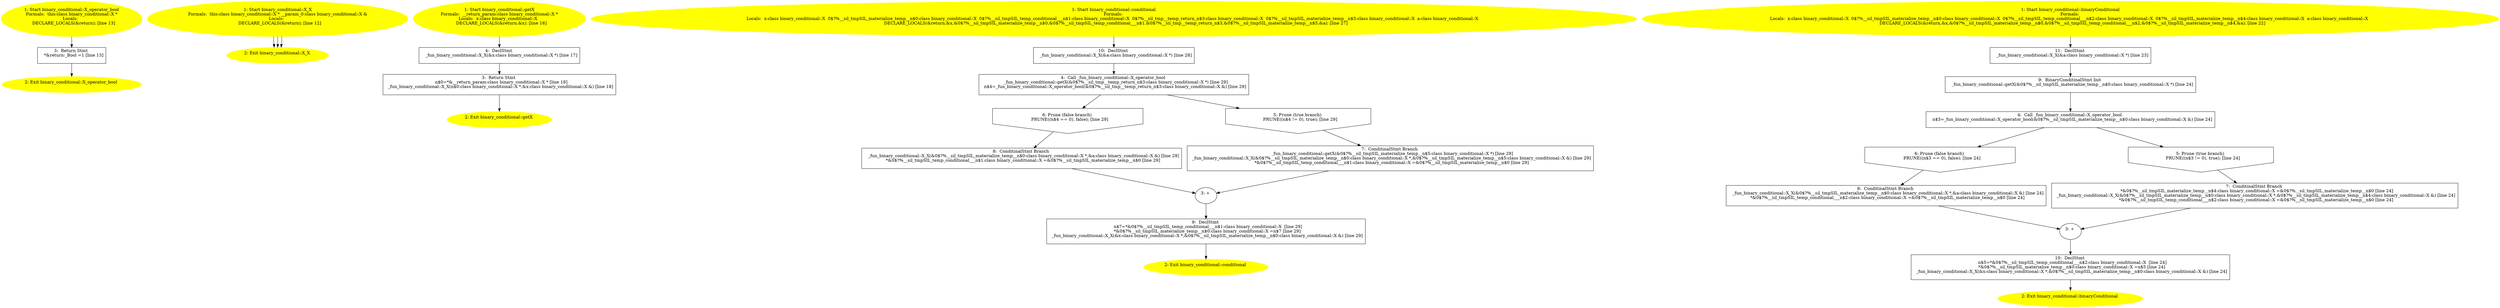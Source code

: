 /* @generated */
digraph iCFG {
"binary_conditional::X_operator_bool3" [label="3:  Return Stmt \n   *&return:_Bool =1 [line 13]\n " shape="box"]
	

	 "binary_conditional::X_operator_bool3" -> "binary_conditional::X_operator_bool2" ;
"binary_conditional::X_operator_bool2" [label="2: Exit binary_conditional::X_operator_bool \n  " color=yellow style=filled]
	

"binary_conditional::X_operator_bool1" [label="1: Start binary_conditional::X_operator_bool\nFormals:  this:class binary_conditional::X *\nLocals:  \n   DECLARE_LOCALS(&return); [line 13]\n " color=yellow style=filled]
	

	 "binary_conditional::X_operator_bool1" -> "binary_conditional::X_operator_bool3" ;
"binary_conditional::X_X2" [label="2: Exit binary_conditional::X_X \n  " color=yellow style=filled]
	

"binary_conditional::X_X1" [label="1: Start binary_conditional::X_X\nFormals:  this:class binary_conditional::X * __param_0:class binary_conditional::X &\nLocals:  \n   DECLARE_LOCALS(&return); [line 12]\n " color=yellow style=filled]
	

	 "binary_conditional::X_X1" -> "binary_conditional::X_X2" ;
"binary_conditional::getX4" [label="4:  DeclStmt \n   _fun_binary_conditional::X_X(&x:class binary_conditional::X *) [line 17]\n " shape="box"]
	

	 "binary_conditional::getX4" -> "binary_conditional::getX3" ;
"binary_conditional::getX3" [label="3:  Return Stmt \n   n$0=*&__return_param:class binary_conditional::X * [line 18]\n  _fun_binary_conditional::X_X(n$0:class binary_conditional::X *,&x:class binary_conditional::X &) [line 18]\n " shape="box"]
	

	 "binary_conditional::getX3" -> "binary_conditional::getX2" ;
"binary_conditional::getX2" [label="2: Exit binary_conditional::getX \n  " color=yellow style=filled]
	

"binary_conditional::getX1" [label="1: Start binary_conditional::getX\nFormals:  __return_param:class binary_conditional::X *\nLocals:  x:class binary_conditional::X  \n   DECLARE_LOCALS(&return,&x); [line 16]\n " color=yellow style=filled]
	

	 "binary_conditional::getX1" -> "binary_conditional::getX4" ;
"binary_conditional::X_X2" [label="2: Exit binary_conditional::X_X \n  " color=yellow style=filled]
	

"binary_conditional::X_X1" [label="1: Start binary_conditional::X_X\nFormals:  this:class binary_conditional::X *\nLocals:  \n   DECLARE_LOCALS(&return); [line 12]\n " color=yellow style=filled]
	

	 "binary_conditional::X_X1" -> "binary_conditional::X_X2" ;
"binary_conditional::conditional10" [label="10:  DeclStmt \n   _fun_binary_conditional::X_X(&a:class binary_conditional::X *) [line 28]\n " shape="box"]
	

	 "binary_conditional::conditional10" -> "binary_conditional::conditional4" ;
"binary_conditional::conditional9" [label="9:  DeclStmt \n   n$7=*&0$?%__sil_tmpSIL_temp_conditional___n$1:class binary_conditional::X  [line 29]\n  *&0$?%__sil_tmpSIL_materialize_temp__n$0:class binary_conditional::X =n$7 [line 29]\n  _fun_binary_conditional::X_X(&x:class binary_conditional::X *,&0$?%__sil_tmpSIL_materialize_temp__n$0:class binary_conditional::X &) [line 29]\n " shape="box"]
	

	 "binary_conditional::conditional9" -> "binary_conditional::conditional2" ;
"binary_conditional::conditional8" [label="8:  ConditinalStmt Branch \n   _fun_binary_conditional::X_X(&0$?%__sil_tmpSIL_materialize_temp__n$0:class binary_conditional::X *,&a:class binary_conditional::X &) [line 29]\n  *&0$?%__sil_tmpSIL_temp_conditional___n$1:class binary_conditional::X =&0$?%__sil_tmpSIL_materialize_temp__n$0 [line 29]\n " shape="box"]
	

	 "binary_conditional::conditional8" -> "binary_conditional::conditional3" ;
"binary_conditional::conditional7" [label="7:  ConditinalStmt Branch \n   _fun_binary_conditional::getX(&0$?%__sil_tmpSIL_materialize_temp__n$5:class binary_conditional::X *) [line 29]\n  _fun_binary_conditional::X_X(&0$?%__sil_tmpSIL_materialize_temp__n$0:class binary_conditional::X *,&0$?%__sil_tmpSIL_materialize_temp__n$5:class binary_conditional::X &) [line 29]\n  *&0$?%__sil_tmpSIL_temp_conditional___n$1:class binary_conditional::X =&0$?%__sil_tmpSIL_materialize_temp__n$0 [line 29]\n " shape="box"]
	

	 "binary_conditional::conditional7" -> "binary_conditional::conditional3" ;
"binary_conditional::conditional6" [label="6: Prune (false branch) \n   PRUNE((n$4 == 0), false); [line 29]\n " shape="invhouse"]
	

	 "binary_conditional::conditional6" -> "binary_conditional::conditional8" ;
"binary_conditional::conditional5" [label="5: Prune (true branch) \n   PRUNE((n$4 != 0), true); [line 29]\n " shape="invhouse"]
	

	 "binary_conditional::conditional5" -> "binary_conditional::conditional7" ;
"binary_conditional::conditional4" [label="4:  Call _fun_binary_conditional::X_operator_bool \n   _fun_binary_conditional::getX(&0$?%__sil_tmp__temp_return_n$3:class binary_conditional::X *) [line 29]\n  n$4=_fun_binary_conditional::X_operator_bool(&0$?%__sil_tmp__temp_return_n$3:class binary_conditional::X &) [line 29]\n " shape="box"]
	

	 "binary_conditional::conditional4" -> "binary_conditional::conditional5" ;
	 "binary_conditional::conditional4" -> "binary_conditional::conditional6" ;
"binary_conditional::conditional3" [label="3: + \n  " ]
	

	 "binary_conditional::conditional3" -> "binary_conditional::conditional9" ;
"binary_conditional::conditional2" [label="2: Exit binary_conditional::conditional \n  " color=yellow style=filled]
	

"binary_conditional::conditional1" [label="1: Start binary_conditional::conditional\nFormals: \nLocals:  x:class binary_conditional::X  0$?%__sil_tmpSIL_materialize_temp__n$0:class binary_conditional::X  0$?%__sil_tmpSIL_temp_conditional___n$1:class binary_conditional::X  0$?%__sil_tmp__temp_return_n$3:class binary_conditional::X  0$?%__sil_tmpSIL_materialize_temp__n$5:class binary_conditional::X  a:class binary_conditional::X  \n   DECLARE_LOCALS(&return,&x,&0$?%__sil_tmpSIL_materialize_temp__n$0,&0$?%__sil_tmpSIL_temp_conditional___n$1,&0$?%__sil_tmp__temp_return_n$3,&0$?%__sil_tmpSIL_materialize_temp__n$5,&a); [line 27]\n " color=yellow style=filled]
	

	 "binary_conditional::conditional1" -> "binary_conditional::conditional10" ;
"binary_conditional::binaryConditional11" [label="11:  DeclStmt \n   _fun_binary_conditional::X_X(&a:class binary_conditional::X *) [line 23]\n " shape="box"]
	

	 "binary_conditional::binaryConditional11" -> "binary_conditional::binaryConditional9" ;
"binary_conditional::binaryConditional10" [label="10:  DeclStmt \n   n$5=*&0$?%__sil_tmpSIL_temp_conditional___n$2:class binary_conditional::X  [line 24]\n  *&0$?%__sil_tmpSIL_materialize_temp__n$0:class binary_conditional::X =n$5 [line 24]\n  _fun_binary_conditional::X_X(&x:class binary_conditional::X *,&0$?%__sil_tmpSIL_materialize_temp__n$0:class binary_conditional::X &) [line 24]\n " shape="box"]
	

	 "binary_conditional::binaryConditional10" -> "binary_conditional::binaryConditional2" ;
"binary_conditional::binaryConditional9" [label="9:  BinaryConditinalStmt Init \n   _fun_binary_conditional::getX(&0$?%__sil_tmpSIL_materialize_temp__n$0:class binary_conditional::X *) [line 24]\n " shape="box"]
	

	 "binary_conditional::binaryConditional9" -> "binary_conditional::binaryConditional4" ;
"binary_conditional::binaryConditional8" [label="8:  ConditinalStmt Branch \n   _fun_binary_conditional::X_X(&0$?%__sil_tmpSIL_materialize_temp__n$0:class binary_conditional::X *,&a:class binary_conditional::X &) [line 24]\n  *&0$?%__sil_tmpSIL_temp_conditional___n$2:class binary_conditional::X =&0$?%__sil_tmpSIL_materialize_temp__n$0 [line 24]\n " shape="box"]
	

	 "binary_conditional::binaryConditional8" -> "binary_conditional::binaryConditional3" ;
"binary_conditional::binaryConditional7" [label="7:  ConditinalStmt Branch \n   *&0$?%__sil_tmpSIL_materialize_temp__n$4:class binary_conditional::X =&0$?%__sil_tmpSIL_materialize_temp__n$0 [line 24]\n  _fun_binary_conditional::X_X(&0$?%__sil_tmpSIL_materialize_temp__n$0:class binary_conditional::X *,&0$?%__sil_tmpSIL_materialize_temp__n$4:class binary_conditional::X &) [line 24]\n  *&0$?%__sil_tmpSIL_temp_conditional___n$2:class binary_conditional::X =&0$?%__sil_tmpSIL_materialize_temp__n$0 [line 24]\n " shape="box"]
	

	 "binary_conditional::binaryConditional7" -> "binary_conditional::binaryConditional3" ;
"binary_conditional::binaryConditional6" [label="6: Prune (false branch) \n   PRUNE((n$3 == 0), false); [line 24]\n " shape="invhouse"]
	

	 "binary_conditional::binaryConditional6" -> "binary_conditional::binaryConditional8" ;
"binary_conditional::binaryConditional5" [label="5: Prune (true branch) \n   PRUNE((n$3 != 0), true); [line 24]\n " shape="invhouse"]
	

	 "binary_conditional::binaryConditional5" -> "binary_conditional::binaryConditional7" ;
"binary_conditional::binaryConditional4" [label="4:  Call _fun_binary_conditional::X_operator_bool \n   n$3=_fun_binary_conditional::X_operator_bool(&0$?%__sil_tmpSIL_materialize_temp__n$0:class binary_conditional::X &) [line 24]\n " shape="box"]
	

	 "binary_conditional::binaryConditional4" -> "binary_conditional::binaryConditional5" ;
	 "binary_conditional::binaryConditional4" -> "binary_conditional::binaryConditional6" ;
"binary_conditional::binaryConditional3" [label="3: + \n  " ]
	

	 "binary_conditional::binaryConditional3" -> "binary_conditional::binaryConditional10" ;
"binary_conditional::binaryConditional2" [label="2: Exit binary_conditional::binaryConditional \n  " color=yellow style=filled]
	

"binary_conditional::binaryConditional1" [label="1: Start binary_conditional::binaryConditional\nFormals: \nLocals:  x:class binary_conditional::X  0$?%__sil_tmpSIL_materialize_temp__n$0:class binary_conditional::X  0$?%__sil_tmpSIL_temp_conditional___n$2:class binary_conditional::X  0$?%__sil_tmpSIL_materialize_temp__n$4:class binary_conditional::X  a:class binary_conditional::X  \n   DECLARE_LOCALS(&return,&x,&0$?%__sil_tmpSIL_materialize_temp__n$0,&0$?%__sil_tmpSIL_temp_conditional___n$2,&0$?%__sil_tmpSIL_materialize_temp__n$4,&a); [line 22]\n " color=yellow style=filled]
	

	 "binary_conditional::binaryConditional1" -> "binary_conditional::binaryConditional11" ;
"binary_conditional::X_X2" [label="2: Exit binary_conditional::X_X \n  " color=yellow style=filled]
	

"binary_conditional::X_X1" [label="1: Start binary_conditional::X_X\nFormals:  this:class binary_conditional::X * __param_0:class binary_conditional::X &\nLocals:  \n   DECLARE_LOCALS(&return); [line 12]\n " color=yellow style=filled]
	

	 "binary_conditional::X_X1" -> "binary_conditional::X_X2" ;
}
